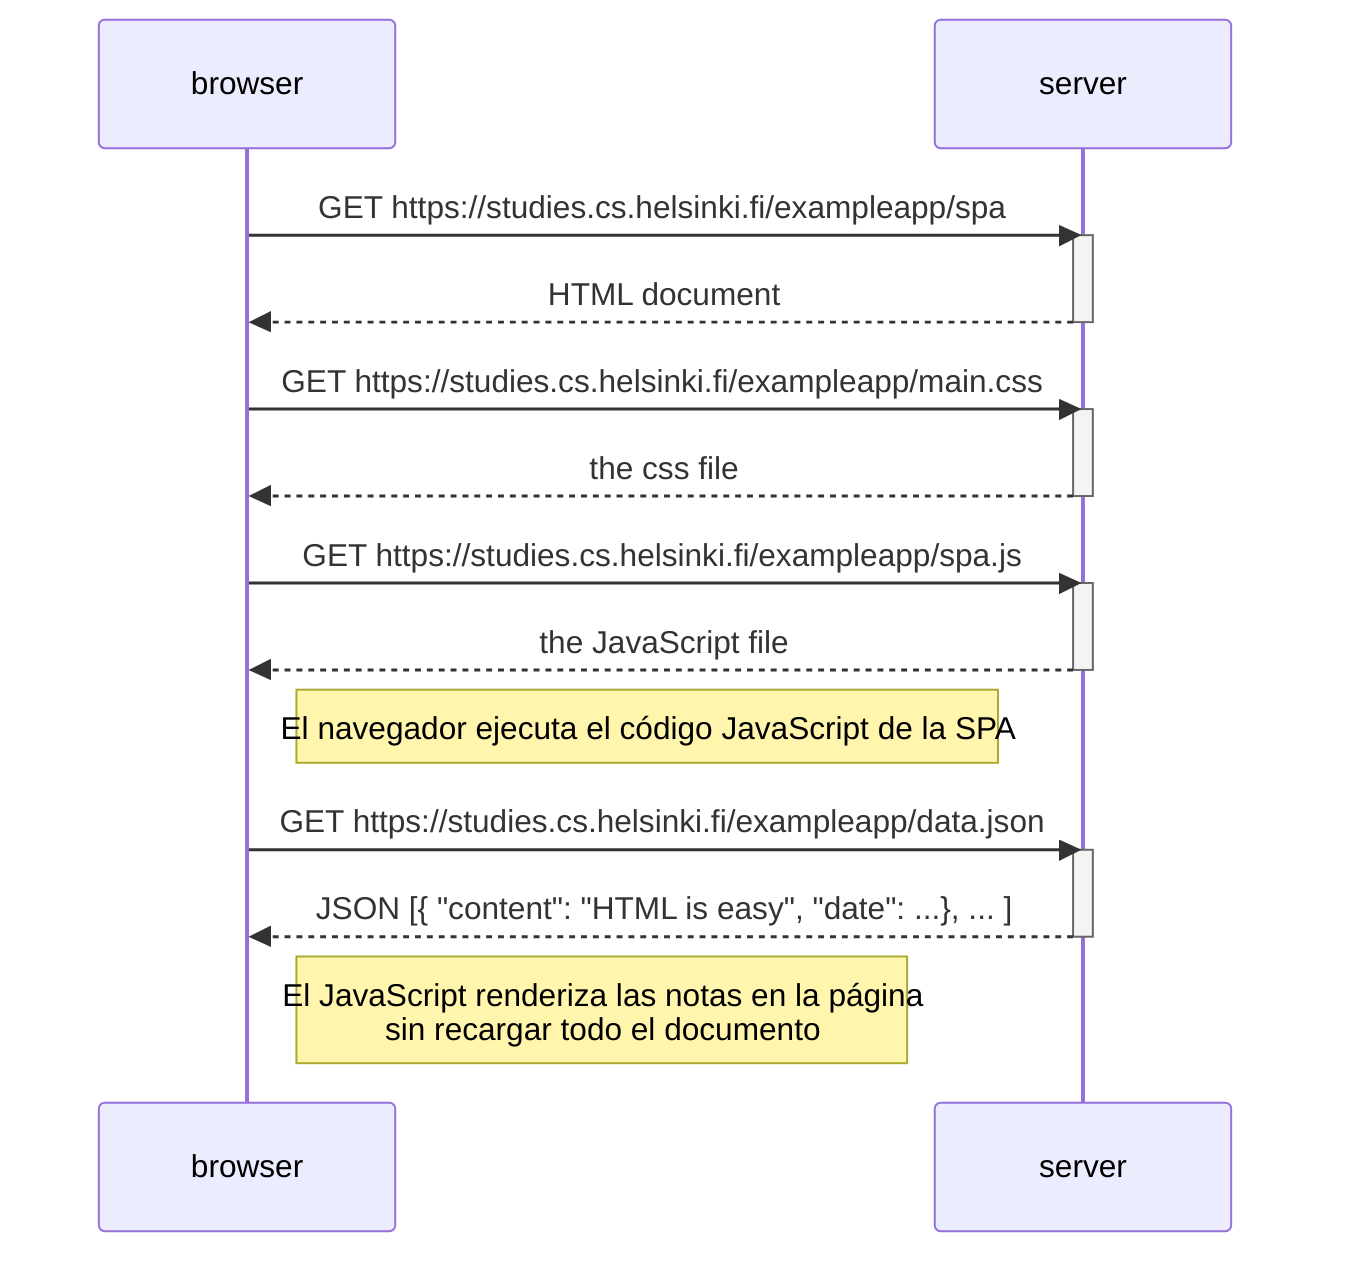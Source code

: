 sequenceDiagram
    participant browser
    participant server

    browser->>server: GET https://studies.cs.helsinki.fi/exampleapp/spa
    activate server
    server-->>browser: HTML document
    deactivate server

    browser->>server: GET https://studies.cs.helsinki.fi/exampleapp/main.css
    activate server
    server-->>browser: the css file
    deactivate server

    browser->>server: GET https://studies.cs.helsinki.fi/exampleapp/spa.js
    activate server
    server-->>browser: the JavaScript file
    deactivate server

    Note right of browser: El navegador ejecuta el código JavaScript de la SPA

    browser->>server: GET https://studies.cs.helsinki.fi/exampleapp/data.json
    activate server
    server-->>browser: JSON [{ "content": "HTML is easy", "date": ...}, ... ]
    deactivate server

    Note right of browser: El JavaScript renderiza las notas en la página <br> sin recargar todo el documento